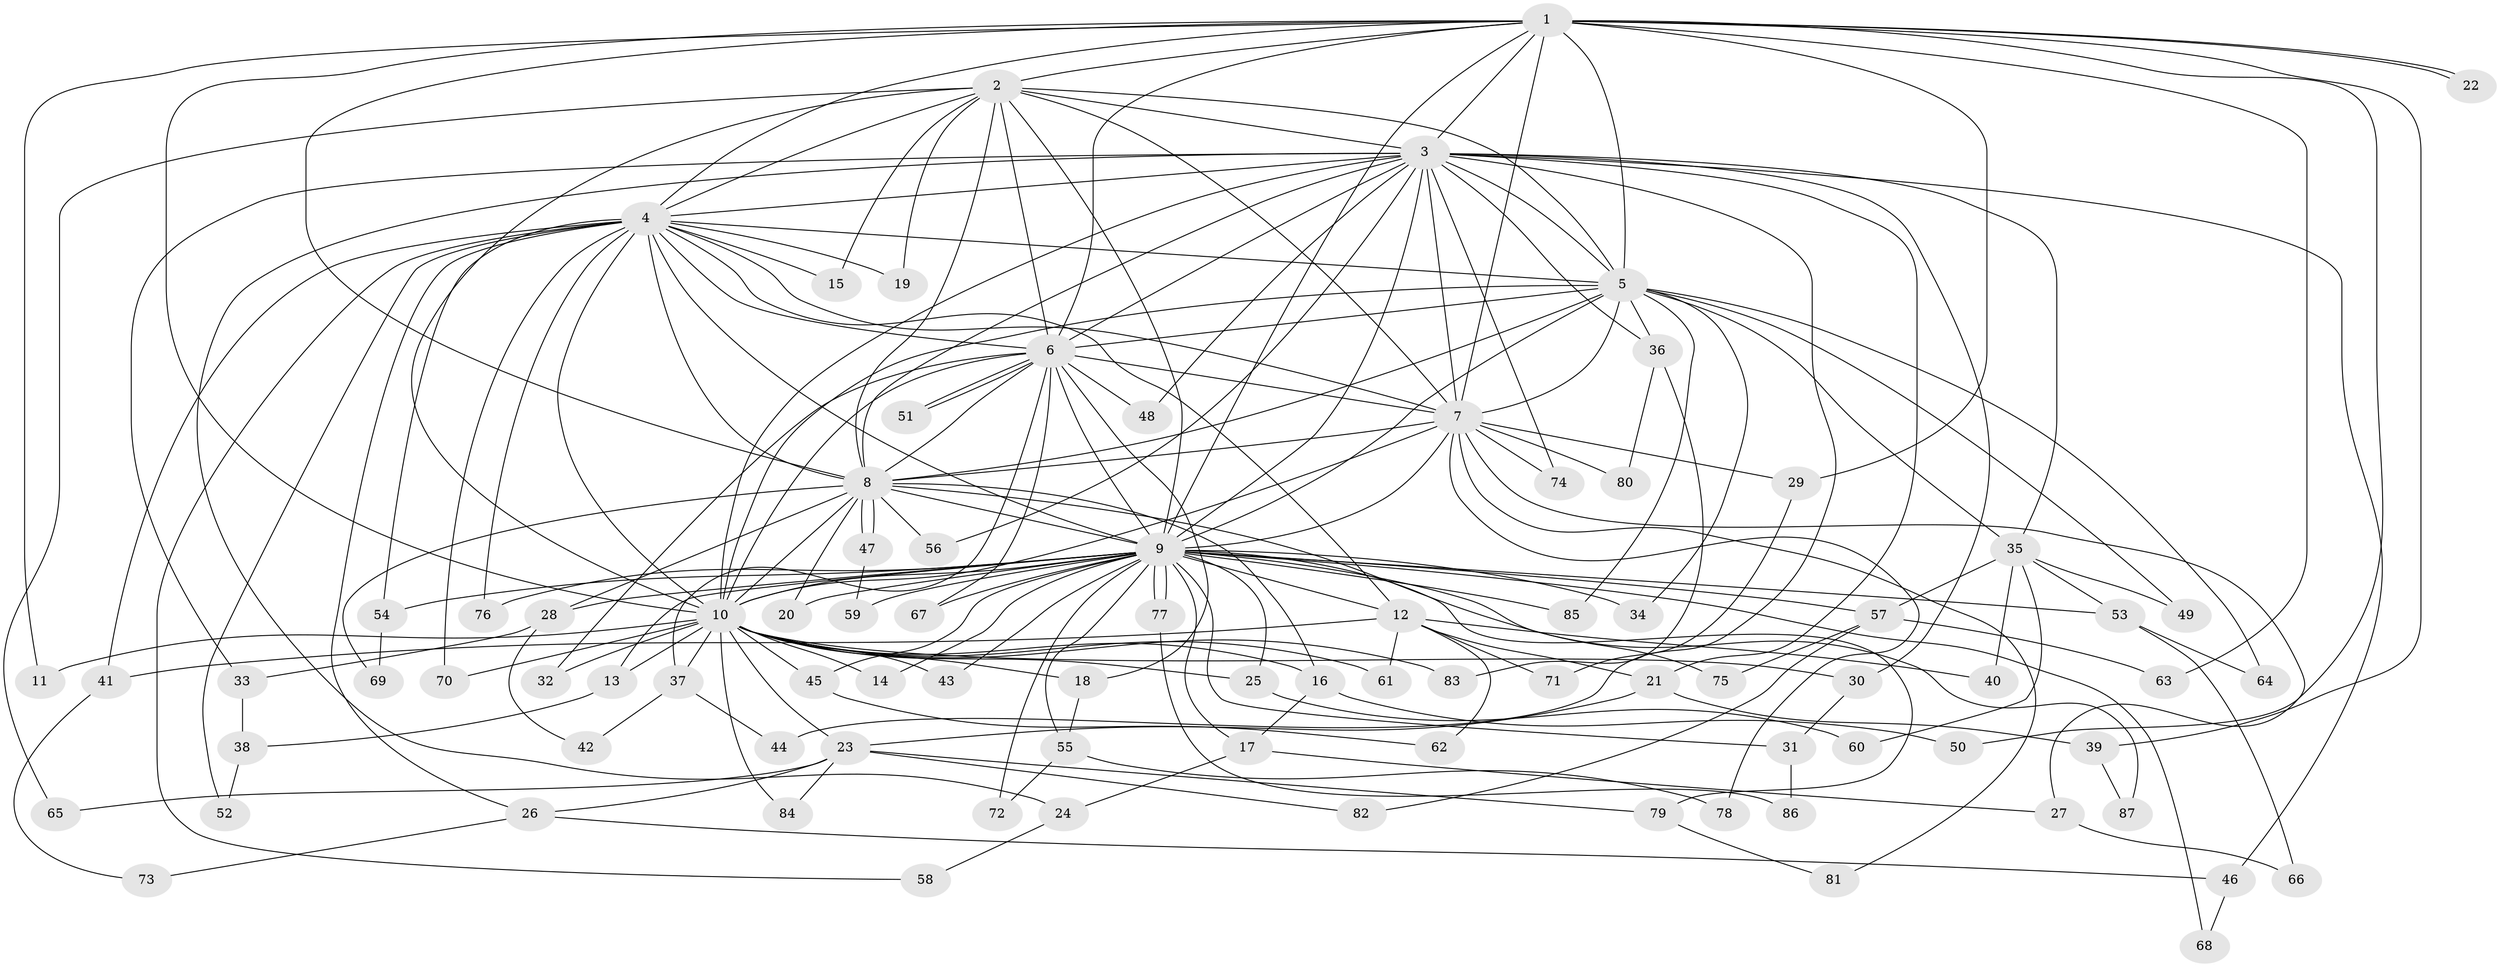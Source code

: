 // coarse degree distribution, {16: 0.022727272727272728, 12: 0.06818181818181818, 15: 0.022727272727272728, 1: 0.045454545454545456, 3: 0.22727272727272727, 4: 0.11363636363636363, 31: 0.022727272727272728, 2: 0.2727272727272727, 5: 0.09090909090909091, 11: 0.022727272727272728, 6: 0.045454545454545456, 7: 0.022727272727272728, 10: 0.022727272727272728}
// Generated by graph-tools (version 1.1) at 2025/36/03/04/25 23:36:22]
// undirected, 87 vertices, 199 edges
graph export_dot {
  node [color=gray90,style=filled];
  1;
  2;
  3;
  4;
  5;
  6;
  7;
  8;
  9;
  10;
  11;
  12;
  13;
  14;
  15;
  16;
  17;
  18;
  19;
  20;
  21;
  22;
  23;
  24;
  25;
  26;
  27;
  28;
  29;
  30;
  31;
  32;
  33;
  34;
  35;
  36;
  37;
  38;
  39;
  40;
  41;
  42;
  43;
  44;
  45;
  46;
  47;
  48;
  49;
  50;
  51;
  52;
  53;
  54;
  55;
  56;
  57;
  58;
  59;
  60;
  61;
  62;
  63;
  64;
  65;
  66;
  67;
  68;
  69;
  70;
  71;
  72;
  73;
  74;
  75;
  76;
  77;
  78;
  79;
  80;
  81;
  82;
  83;
  84;
  85;
  86;
  87;
  1 -- 2;
  1 -- 3;
  1 -- 4;
  1 -- 5;
  1 -- 6;
  1 -- 7;
  1 -- 8;
  1 -- 9;
  1 -- 10;
  1 -- 11;
  1 -- 22;
  1 -- 22;
  1 -- 29;
  1 -- 39;
  1 -- 50;
  1 -- 63;
  2 -- 3;
  2 -- 4;
  2 -- 5;
  2 -- 6;
  2 -- 7;
  2 -- 8;
  2 -- 9;
  2 -- 10;
  2 -- 15;
  2 -- 19;
  2 -- 65;
  3 -- 4;
  3 -- 5;
  3 -- 6;
  3 -- 7;
  3 -- 8;
  3 -- 9;
  3 -- 10;
  3 -- 21;
  3 -- 24;
  3 -- 30;
  3 -- 33;
  3 -- 35;
  3 -- 36;
  3 -- 44;
  3 -- 46;
  3 -- 48;
  3 -- 56;
  3 -- 74;
  4 -- 5;
  4 -- 6;
  4 -- 7;
  4 -- 8;
  4 -- 9;
  4 -- 10;
  4 -- 12;
  4 -- 15;
  4 -- 19;
  4 -- 26;
  4 -- 41;
  4 -- 52;
  4 -- 54;
  4 -- 58;
  4 -- 70;
  4 -- 76;
  5 -- 6;
  5 -- 7;
  5 -- 8;
  5 -- 9;
  5 -- 10;
  5 -- 34;
  5 -- 35;
  5 -- 36;
  5 -- 49;
  5 -- 64;
  5 -- 85;
  6 -- 7;
  6 -- 8;
  6 -- 9;
  6 -- 10;
  6 -- 18;
  6 -- 32;
  6 -- 37;
  6 -- 48;
  6 -- 51;
  6 -- 51;
  6 -- 67;
  7 -- 8;
  7 -- 9;
  7 -- 10;
  7 -- 27;
  7 -- 29;
  7 -- 74;
  7 -- 78;
  7 -- 80;
  7 -- 81;
  8 -- 9;
  8 -- 10;
  8 -- 16;
  8 -- 20;
  8 -- 28;
  8 -- 47;
  8 -- 47;
  8 -- 56;
  8 -- 69;
  8 -- 75;
  9 -- 10;
  9 -- 12;
  9 -- 13;
  9 -- 14;
  9 -- 17;
  9 -- 20;
  9 -- 25;
  9 -- 28;
  9 -- 31;
  9 -- 34;
  9 -- 43;
  9 -- 45;
  9 -- 53;
  9 -- 54;
  9 -- 55;
  9 -- 57;
  9 -- 59;
  9 -- 67;
  9 -- 68;
  9 -- 72;
  9 -- 76;
  9 -- 77;
  9 -- 77;
  9 -- 79;
  9 -- 85;
  9 -- 87;
  10 -- 11;
  10 -- 13;
  10 -- 14;
  10 -- 16;
  10 -- 18;
  10 -- 23;
  10 -- 25;
  10 -- 30;
  10 -- 32;
  10 -- 37;
  10 -- 43;
  10 -- 45;
  10 -- 61;
  10 -- 70;
  10 -- 83;
  10 -- 84;
  12 -- 21;
  12 -- 40;
  12 -- 41;
  12 -- 61;
  12 -- 62;
  12 -- 71;
  13 -- 38;
  16 -- 17;
  16 -- 50;
  17 -- 24;
  17 -- 27;
  18 -- 55;
  21 -- 23;
  21 -- 39;
  23 -- 26;
  23 -- 65;
  23 -- 79;
  23 -- 82;
  23 -- 84;
  24 -- 58;
  25 -- 60;
  26 -- 46;
  26 -- 73;
  27 -- 66;
  28 -- 33;
  28 -- 42;
  29 -- 71;
  30 -- 31;
  31 -- 86;
  33 -- 38;
  35 -- 40;
  35 -- 49;
  35 -- 53;
  35 -- 57;
  35 -- 60;
  36 -- 80;
  36 -- 83;
  37 -- 42;
  37 -- 44;
  38 -- 52;
  39 -- 87;
  41 -- 73;
  45 -- 62;
  46 -- 68;
  47 -- 59;
  53 -- 64;
  53 -- 66;
  54 -- 69;
  55 -- 72;
  55 -- 78;
  57 -- 63;
  57 -- 75;
  57 -- 82;
  77 -- 86;
  79 -- 81;
}
